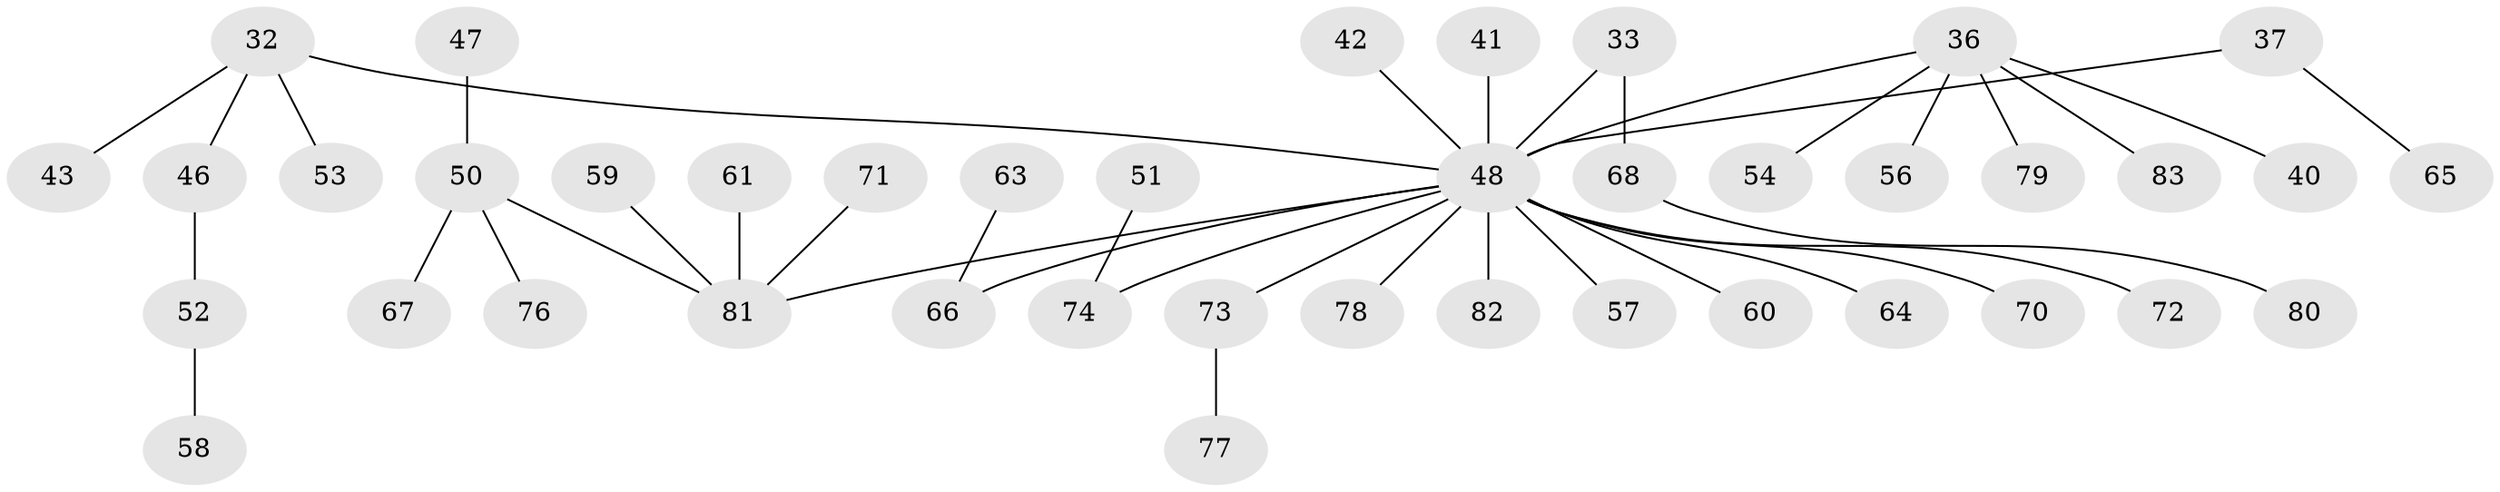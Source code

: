 // original degree distribution, {3: 0.1566265060240964, 9: 0.012048192771084338, 4: 0.060240963855421686, 5: 0.024096385542168676, 2: 0.2289156626506024, 1: 0.5060240963855421, 6: 0.012048192771084338}
// Generated by graph-tools (version 1.1) at 2025/53/03/09/25 04:53:54]
// undirected, 41 vertices, 40 edges
graph export_dot {
graph [start="1"]
  node [color=gray90,style=filled];
  32;
  33;
  36 [super="+30"];
  37;
  40;
  41;
  42;
  43;
  46;
  47;
  48 [super="+16+38"];
  50 [super="+11+27+31+49+44+39"];
  51;
  52;
  53;
  54;
  56;
  57 [super="+9"];
  58;
  59;
  60;
  61;
  63;
  64;
  65;
  66 [super="+62"];
  67;
  68;
  70;
  71;
  72 [super="+10"];
  73 [super="+6"];
  74 [super="+45"];
  76;
  77;
  78;
  79;
  80;
  81 [super="+26+69+75+28"];
  82;
  83;
  32 -- 43;
  32 -- 46;
  32 -- 53;
  32 -- 48;
  33 -- 68;
  33 -- 48;
  36 -- 40;
  36 -- 48;
  36 -- 83;
  36 -- 54;
  36 -- 56;
  36 -- 79;
  37 -- 65;
  37 -- 48;
  41 -- 48;
  42 -- 48;
  46 -- 52;
  47 -- 50;
  48 -- 78;
  48 -- 72;
  48 -- 64;
  48 -- 66;
  48 -- 70;
  48 -- 73;
  48 -- 74;
  48 -- 82;
  48 -- 57;
  48 -- 60;
  48 -- 81;
  50 -- 76;
  50 -- 67;
  50 -- 81;
  51 -- 74;
  52 -- 58;
  59 -- 81;
  61 -- 81;
  63 -- 66;
  68 -- 80;
  71 -- 81;
  73 -- 77;
}
